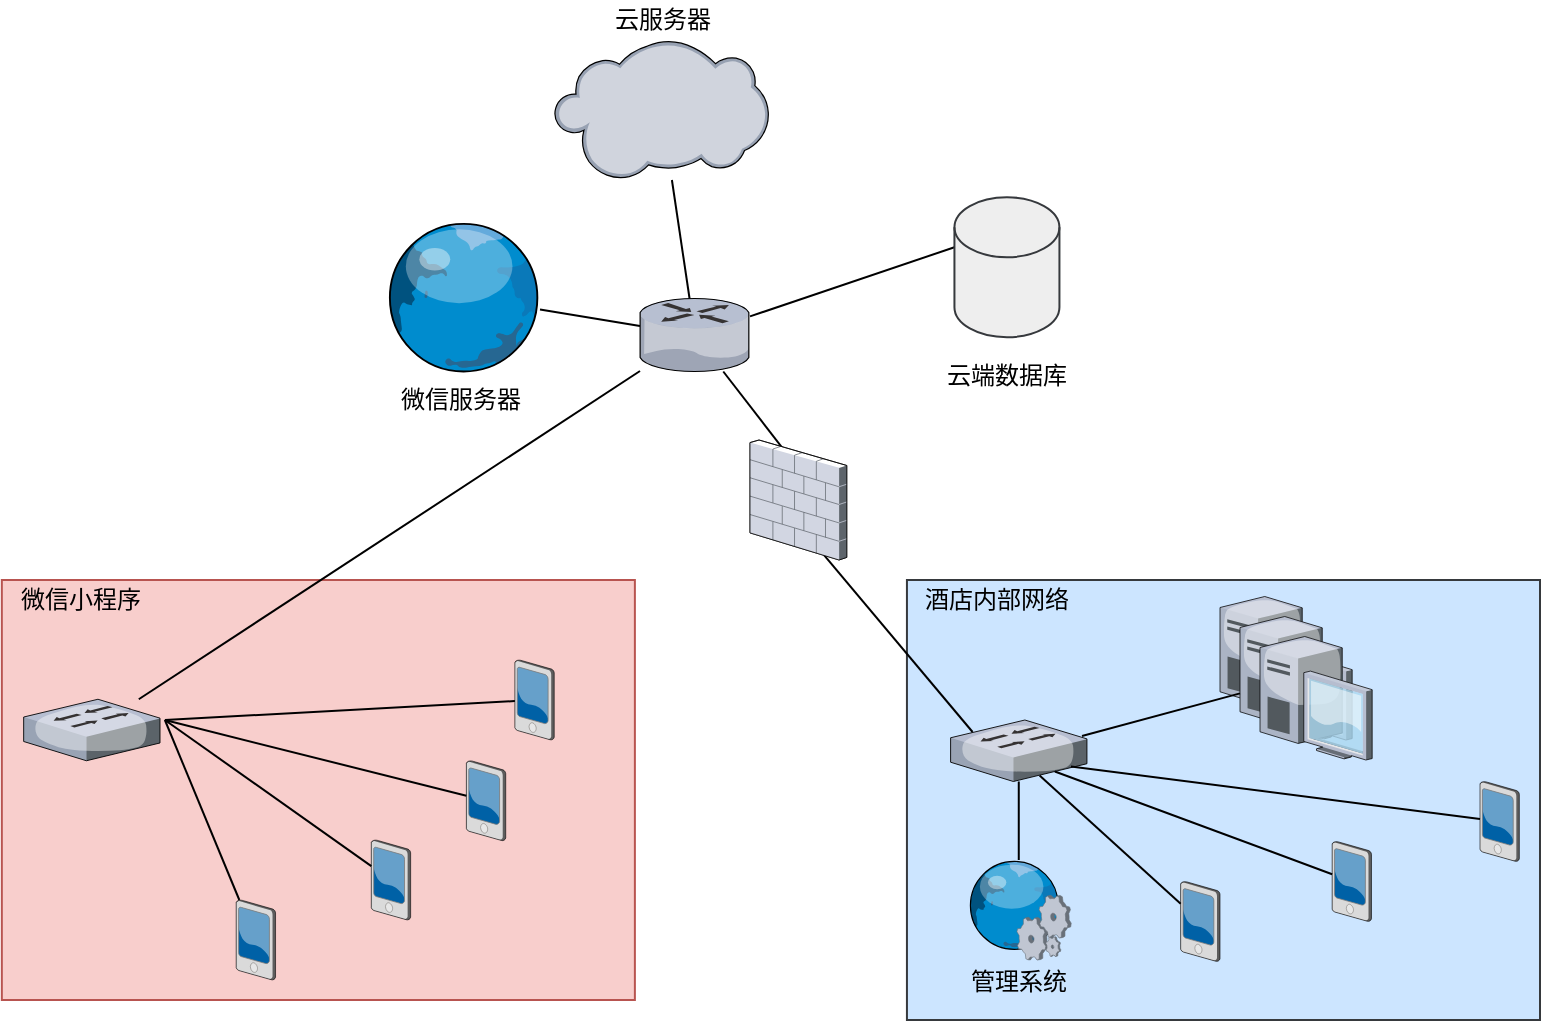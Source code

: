 <mxfile version="13.7.9" type="device"><diagram name="Page-1" id="e3a06f82-3646-2815-327d-82caf3d4e204"><mxGraphModel dx="922" dy="831" grid="1" gridSize="10" guides="1" tooltips="1" connect="1" arrows="1" fold="1" page="1" pageScale="1.5" pageWidth="1169" pageHeight="826" background="none" math="0" shadow="0"><root><mxCell id="0" style=";html=1;"/><mxCell id="1" style=";html=1;" parent="0"/><mxCell id="HYK_z0yjdNeMCn--AF5H-61" value="" style="rounded=0;whiteSpace=wrap;html=1;fillColor=#cce5ff;strokeColor=#36393d;" parent="1" vertex="1"><mxGeometry x="1203.47" y="910" width="316.53" height="220" as="geometry"/></mxCell><mxCell id="HYK_z0yjdNeMCn--AF5H-32" value="" style="rounded=0;whiteSpace=wrap;html=1;fillColor=#f8cecc;strokeColor=#b85450;" parent="1" vertex="1"><mxGeometry x="750.91" y="910" width="316.53" height="210" as="geometry"/></mxCell><mxCell id="HYK_z0yjdNeMCn--AF5H-6" value="" style="verticalLabelPosition=bottom;aspect=fixed;html=1;verticalAlign=top;strokeColor=none;align=center;outlineConnect=0;shape=mxgraph.citrix.switch;" parent="1" vertex="1"><mxGeometry x="761.83" y="969.63" width="68.17" height="30.75" as="geometry"/></mxCell><mxCell id="HYK_z0yjdNeMCn--AF5H-8" value="" style="verticalLabelPosition=bottom;aspect=fixed;html=1;verticalAlign=top;strokeColor=#6c8ebf;align=center;outlineConnect=0;shape=mxgraph.citrix.cloud;fillColor=#dae8fc;" parent="1" vertex="1"><mxGeometry x="1027.11" y="640" width="107.26" height="70" as="geometry"/></mxCell><mxCell id="HYK_z0yjdNeMCn--AF5H-10" value="云服务器" style="text;html=1;align=center;verticalAlign=middle;resizable=0;points=[];autosize=1;" parent="1" vertex="1"><mxGeometry x="1050.74" y="620" width="60" height="20" as="geometry"/></mxCell><mxCell id="HYK_z0yjdNeMCn--AF5H-17" style="edgeStyle=none;rounded=0;orthogonalLoop=1;jettySize=auto;html=1;endArrow=none;endFill=0;" parent="1" source="HYK_z0yjdNeMCn--AF5H-12" target="HYK_z0yjdNeMCn--AF5H-16" edge="1"><mxGeometry relative="1" as="geometry"/></mxCell><mxCell id="HYK_z0yjdNeMCn--AF5H-12" value="" style="verticalLabelPosition=bottom;aspect=fixed;html=1;verticalAlign=top;strokeColor=none;align=center;outlineConnect=0;shape=mxgraph.citrix.globe;" parent="1" vertex="1"><mxGeometry x="941.5" y="730.75" width="78.5" height="75" as="geometry"/></mxCell><mxCell id="HYK_z0yjdNeMCn--AF5H-13" value="微信服务器" style="text;html=1;align=center;verticalAlign=middle;resizable=0;points=[];autosize=1;" parent="1" vertex="1"><mxGeometry x="940" y="810" width="80" height="20" as="geometry"/></mxCell><mxCell id="HYK_z0yjdNeMCn--AF5H-15" value="" style="verticalLabelPosition=bottom;aspect=fixed;html=1;verticalAlign=top;strokeColor=none;align=center;outlineConnect=0;shape=mxgraph.citrix.pda;" parent="1" vertex="1"><mxGeometry x="1007.44" y="950" width="19.67" height="40" as="geometry"/></mxCell><mxCell id="HYK_z0yjdNeMCn--AF5H-41" style="edgeStyle=none;rounded=0;orthogonalLoop=1;jettySize=auto;html=1;entryX=0.432;entryY=0.167;entryDx=0;entryDy=0;entryPerimeter=0;endArrow=none;endFill=0;" parent="1" source="HYK_z0yjdNeMCn--AF5H-16" target="HYK_z0yjdNeMCn--AF5H-39" edge="1"><mxGeometry relative="1" as="geometry"/></mxCell><mxCell id="HYK_z0yjdNeMCn--AF5H-16" value="" style="verticalLabelPosition=bottom;aspect=fixed;html=1;verticalAlign=top;strokeColor=none;align=center;outlineConnect=0;shape=mxgraph.citrix.router;" parent="1" vertex="1"><mxGeometry x="1070" y="769.25" width="55" height="36.5" as="geometry"/></mxCell><mxCell id="HYK_z0yjdNeMCn--AF5H-18" value="" style="verticalLabelPosition=bottom;aspect=fixed;html=1;verticalAlign=top;strokeColor=none;align=center;outlineConnect=0;shape=mxgraph.citrix.pda;" parent="1" vertex="1"><mxGeometry x="983.19" y="1000.38" width="19.67" height="40" as="geometry"/></mxCell><mxCell id="HYK_z0yjdNeMCn--AF5H-20" value="" style="verticalLabelPosition=bottom;aspect=fixed;html=1;verticalAlign=top;strokeColor=none;align=center;outlineConnect=0;shape=mxgraph.citrix.pda;" parent="1" vertex="1"><mxGeometry x="868.1" y="1070" width="19.67" height="40" as="geometry"/></mxCell><mxCell id="HYK_z0yjdNeMCn--AF5H-21" value="" style="verticalLabelPosition=bottom;aspect=fixed;html=1;verticalAlign=top;strokeColor=none;align=center;outlineConnect=0;shape=mxgraph.citrix.pda;" parent="1" vertex="1"><mxGeometry x="935.65" y="1040" width="19.67" height="40" as="geometry"/></mxCell><mxCell id="HYK_z0yjdNeMCn--AF5H-22" value="" style="endArrow=none;html=1;" parent="1" target="HYK_z0yjdNeMCn--AF5H-15" edge="1"><mxGeometry width="50" height="50" relative="1" as="geometry"><mxPoint x="832.44" y="980" as="sourcePoint"/><mxPoint x="882.44" y="920" as="targetPoint"/></mxGeometry></mxCell><mxCell id="HYK_z0yjdNeMCn--AF5H-24" value="" style="endArrow=none;html=1;" parent="1" target="HYK_z0yjdNeMCn--AF5H-18" edge="1"><mxGeometry width="50" height="50" relative="1" as="geometry"><mxPoint x="832.44" y="980" as="sourcePoint"/><mxPoint x="932.44" y="950" as="targetPoint"/></mxGeometry></mxCell><mxCell id="HYK_z0yjdNeMCn--AF5H-25" value="" style="endArrow=none;html=1;" parent="1" target="HYK_z0yjdNeMCn--AF5H-21" edge="1"><mxGeometry width="50" height="50" relative="1" as="geometry"><mxPoint x="832.44" y="980" as="sourcePoint"/><mxPoint x="942.44" y="1030" as="targetPoint"/></mxGeometry></mxCell><mxCell id="HYK_z0yjdNeMCn--AF5H-26" value="" style="endArrow=none;html=1;" parent="1" target="HYK_z0yjdNeMCn--AF5H-20" edge="1"><mxGeometry width="50" height="50" relative="1" as="geometry"><mxPoint x="832.44" y="980" as="sourcePoint"/><mxPoint x="882.44" y="1080" as="targetPoint"/></mxGeometry></mxCell><mxCell id="HYK_z0yjdNeMCn--AF5H-34" value="微信小程序" style="text;html=1;align=center;verticalAlign=middle;resizable=0;points=[];autosize=1;" parent="1" vertex="1"><mxGeometry x="750" y="910" width="80" height="20" as="geometry"/></mxCell><mxCell id="HYK_z0yjdNeMCn--AF5H-37" style="edgeStyle=none;rounded=0;orthogonalLoop=1;jettySize=auto;html=1;endArrow=none;endFill=0;exitX=0;exitY=0;exitDx=0;exitDy=25;exitPerimeter=0;" parent="1" source="HYK_z0yjdNeMCn--AF5H-35" edge="1" target="HYK_z0yjdNeMCn--AF5H-16"><mxGeometry relative="1" as="geometry"><mxPoint x="1065.25" y="1016.477" as="sourcePoint"/><mxPoint x="1018.879" y="977.13" as="targetPoint"/></mxGeometry></mxCell><mxCell id="HYK_z0yjdNeMCn--AF5H-35" value="" style="shape=cylinder3;whiteSpace=wrap;html=1;boundedLbl=1;backgroundOutline=1;size=15;fillColor=#eeeeee;strokeColor=#36393d;" parent="1" vertex="1"><mxGeometry x="1227.22" y="718.63" width="52.5" height="70" as="geometry"/></mxCell><mxCell id="HYK_z0yjdNeMCn--AF5H-36" value="云端数据库" style="text;html=1;align=center;verticalAlign=middle;resizable=0;points=[];autosize=1;" parent="1" vertex="1"><mxGeometry x="1213.47" y="797.88" width="80" height="20" as="geometry"/></mxCell><mxCell id="HYK_z0yjdNeMCn--AF5H-38" style="edgeStyle=none;rounded=0;orthogonalLoop=1;jettySize=auto;html=1;endArrow=none;endFill=0;" parent="1" edge="1" target="HYK_z0yjdNeMCn--AF5H-16" source="HYK_z0yjdNeMCn--AF5H-6"><mxGeometry relative="1" as="geometry"><mxPoint x="1211.83" y="710.75" as="sourcePoint"/><mxPoint x="1109.97" y="770.004" as="targetPoint"/></mxGeometry></mxCell><mxCell id="HYK_z0yjdNeMCn--AF5H-42" style="edgeStyle=none;rounded=0;orthogonalLoop=1;jettySize=auto;html=1;endArrow=none;endFill=0;exitX=0.735;exitY=0.931;exitDx=0;exitDy=0;exitPerimeter=0;" parent="1" source="HYK_z0yjdNeMCn--AF5H-39" edge="1"><mxGeometry relative="1" as="geometry"><mxPoint x="1136.679" y="924.95" as="sourcePoint"/><mxPoint x="1236.297" y="986" as="targetPoint"/></mxGeometry></mxCell><mxCell id="HYK_z0yjdNeMCn--AF5H-39" value="" style="verticalLabelPosition=bottom;aspect=fixed;html=1;verticalAlign=top;strokeColor=none;shape=mxgraph.citrix.firewall;fillColor=#66B2FF;gradientColor=#0066CC;fontSize=14;" parent="1" vertex="1"><mxGeometry x="1125" y="840" width="48.39" height="60" as="geometry"/></mxCell><mxCell id="HYK_z0yjdNeMCn--AF5H-48" style="edgeStyle=none;rounded=0;orthogonalLoop=1;jettySize=auto;html=1;endArrow=none;endFill=0;" parent="1" source="HYK_z0yjdNeMCn--AF5H-43" target="HYK_z0yjdNeMCn--AF5H-47" edge="1"><mxGeometry relative="1" as="geometry"><mxPoint x="1259" y="1060" as="targetPoint"/></mxGeometry></mxCell><mxCell id="HYK_z0yjdNeMCn--AF5H-43" value="" style="verticalLabelPosition=bottom;aspect=fixed;html=1;verticalAlign=top;strokeColor=none;align=center;outlineConnect=0;shape=mxgraph.citrix.switch;" parent="1" vertex="1"><mxGeometry x="1225.3" y="980" width="68.17" height="30.75" as="geometry"/></mxCell><mxCell id="HYK_z0yjdNeMCn--AF5H-45" value="酒店内部网络" style="text;html=1;align=center;verticalAlign=middle;resizable=0;points=[];autosize=1;" parent="1" vertex="1"><mxGeometry x="1203.47" y="910" width="90" height="20" as="geometry"/></mxCell><mxCell id="HYK_z0yjdNeMCn--AF5H-47" value="" style="verticalLabelPosition=bottom;aspect=fixed;html=1;verticalAlign=top;strokeColor=none;align=center;outlineConnect=0;shape=mxgraph.citrix.web_service;" parent="1" vertex="1"><mxGeometry x="1233.14" y="1050" width="52.5" height="50" as="geometry"/></mxCell><mxCell id="HYK_z0yjdNeMCn--AF5H-50" value="" style="verticalLabelPosition=bottom;aspect=fixed;html=1;verticalAlign=top;strokeColor=none;align=center;outlineConnect=0;shape=mxgraph.citrix.desktop;" parent="1" vertex="1"><mxGeometry x="1360.0" y="918.25" width="56.08" height="61.75" as="geometry"/></mxCell><mxCell id="HYK_z0yjdNeMCn--AF5H-51" value="" style="verticalLabelPosition=bottom;aspect=fixed;html=1;verticalAlign=top;strokeColor=none;align=center;outlineConnect=0;shape=mxgraph.citrix.desktop;" parent="1" vertex="1"><mxGeometry x="1370.0" y="928.25" width="56.08" height="61.75" as="geometry"/></mxCell><mxCell id="HYK_z0yjdNeMCn--AF5H-52" value="" style="verticalLabelPosition=bottom;aspect=fixed;html=1;verticalAlign=top;strokeColor=none;align=center;outlineConnect=0;shape=mxgraph.citrix.desktop;" parent="1" vertex="1"><mxGeometry x="1380.0" y="938.25" width="56.08" height="61.75" as="geometry"/></mxCell><mxCell id="HYK_z0yjdNeMCn--AF5H-53" style="edgeStyle=none;rounded=0;orthogonalLoop=1;jettySize=auto;html=1;endArrow=none;endFill=0;" parent="1" target="HYK_z0yjdNeMCn--AF5H-51" edge="1"><mxGeometry relative="1" as="geometry"><mxPoint x="1291" y="988" as="sourcePoint"/><mxPoint x="1368.0" y="968.299" as="targetPoint"/></mxGeometry></mxCell><mxCell id="HYK_z0yjdNeMCn--AF5H-55" value="" style="verticalLabelPosition=bottom;aspect=fixed;html=1;verticalAlign=top;strokeColor=none;align=center;outlineConnect=0;shape=mxgraph.citrix.pda;" parent="1" vertex="1"><mxGeometry x="1490" y="1010.75" width="19.67" height="40" as="geometry"/></mxCell><mxCell id="HYK_z0yjdNeMCn--AF5H-56" value="" style="verticalLabelPosition=bottom;aspect=fixed;html=1;verticalAlign=top;strokeColor=none;align=center;outlineConnect=0;shape=mxgraph.citrix.pda;" parent="1" vertex="1"><mxGeometry x="1340.33" y="1060.75" width="19.67" height="40" as="geometry"/></mxCell><mxCell id="HYK_z0yjdNeMCn--AF5H-57" value="" style="verticalLabelPosition=bottom;aspect=fixed;html=1;verticalAlign=top;strokeColor=none;align=center;outlineConnect=0;shape=mxgraph.citrix.pda;" parent="1" vertex="1"><mxGeometry x="1416.08" y="1040.75" width="19.67" height="40" as="geometry"/></mxCell><mxCell id="HYK_z0yjdNeMCn--AF5H-58" style="edgeStyle=none;rounded=0;orthogonalLoop=1;jettySize=auto;html=1;endArrow=none;endFill=0;" parent="1" target="HYK_z0yjdNeMCn--AF5H-55" edge="1"><mxGeometry relative="1" as="geometry"><mxPoint x="1285.47" y="1003.245" as="sourcePoint"/><mxPoint x="1398.41" y="1042.575" as="targetPoint"/></mxGeometry></mxCell><mxCell id="HYK_z0yjdNeMCn--AF5H-59" style="edgeStyle=none;rounded=0;orthogonalLoop=1;jettySize=auto;html=1;endArrow=none;endFill=0;" parent="1" target="HYK_z0yjdNeMCn--AF5H-57" edge="1"><mxGeometry relative="1" as="geometry"><mxPoint x="1277.425" y="1005.75" as="sourcePoint"/><mxPoint x="1403.41" y="1097.813" as="targetPoint"/></mxGeometry></mxCell><mxCell id="HYK_z0yjdNeMCn--AF5H-60" style="edgeStyle=none;rounded=0;orthogonalLoop=1;jettySize=auto;html=1;endArrow=none;endFill=0;" parent="1" target="HYK_z0yjdNeMCn--AF5H-56" edge="1"><mxGeometry relative="1" as="geometry"><mxPoint x="1269.798" y="1007.75" as="sourcePoint"/><mxPoint x="1403.0" y="1165.363" as="targetPoint"/><Array as="points"><mxPoint x="1270" y="1008"/></Array></mxGeometry></mxCell><mxCell id="HYK_z0yjdNeMCn--AF5H-64" style="edgeStyle=none;rounded=0;orthogonalLoop=1;jettySize=auto;html=1;endArrow=none;endFill=0;" parent="1" target="HYK_z0yjdNeMCn--AF5H-16" edge="1" source="HYK_z0yjdNeMCn--AF5H-8"><mxGeometry relative="1" as="geometry"><mxPoint x="1001.288" y="920.13" as="sourcePoint"/><mxPoint x="1077.643" y="811.75" as="targetPoint"/></mxGeometry></mxCell><mxCell id="HYK_z0yjdNeMCn--AF5H-65" value="管理系统" style="text;html=1;align=center;verticalAlign=middle;resizable=0;points=[];autosize=1;" parent="1" vertex="1"><mxGeometry x="1229.39" y="1100.75" width="60" height="20" as="geometry"/></mxCell></root></mxGraphModel></diagram></mxfile>